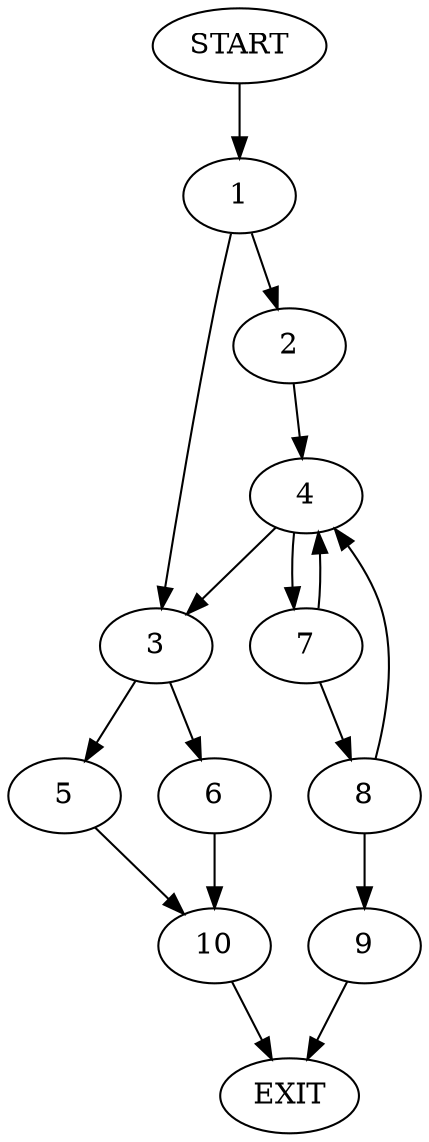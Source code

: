 digraph {
0 [label="START"]
11 [label="EXIT"]
0 -> 1
1 -> 2
1 -> 3
2 -> 4
3 -> 5
3 -> 6
4 -> 7
4 -> 3
7 -> 8
7 -> 4
8 -> 9
8 -> 4
9 -> 11
6 -> 10
5 -> 10
10 -> 11
}
